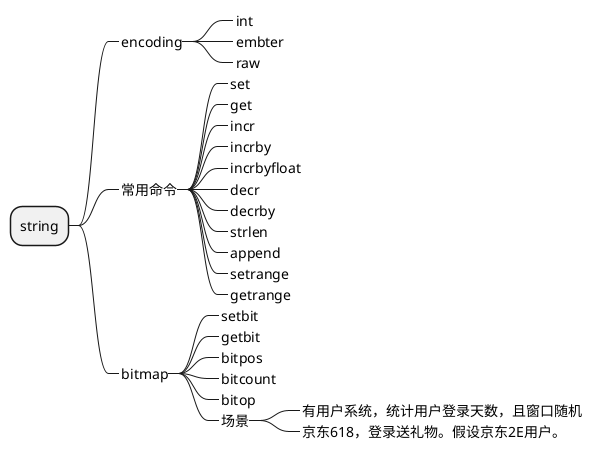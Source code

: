 @startmindmap
* string
**_ encoding
***_ int

***_ embter
***_ raw


**_ 常用命令
***_ set 
***_ get  
***_ incr
***_ incrby
***_ incrbyfloat
***_ decr
***_ decrby
***_ strlen  
***_ append  
***_ setrange  
***_ getrange  

**_ bitmap
***_ setbit
***_ getbit
***_ bitpos
***_ bitcount
***_ bitop
***_ 场景
****_ 有用户系统，统计用户登录天数，且窗口随机
****_ 京东618，登录送礼物。假设京东2E用户。
@endmindmap
